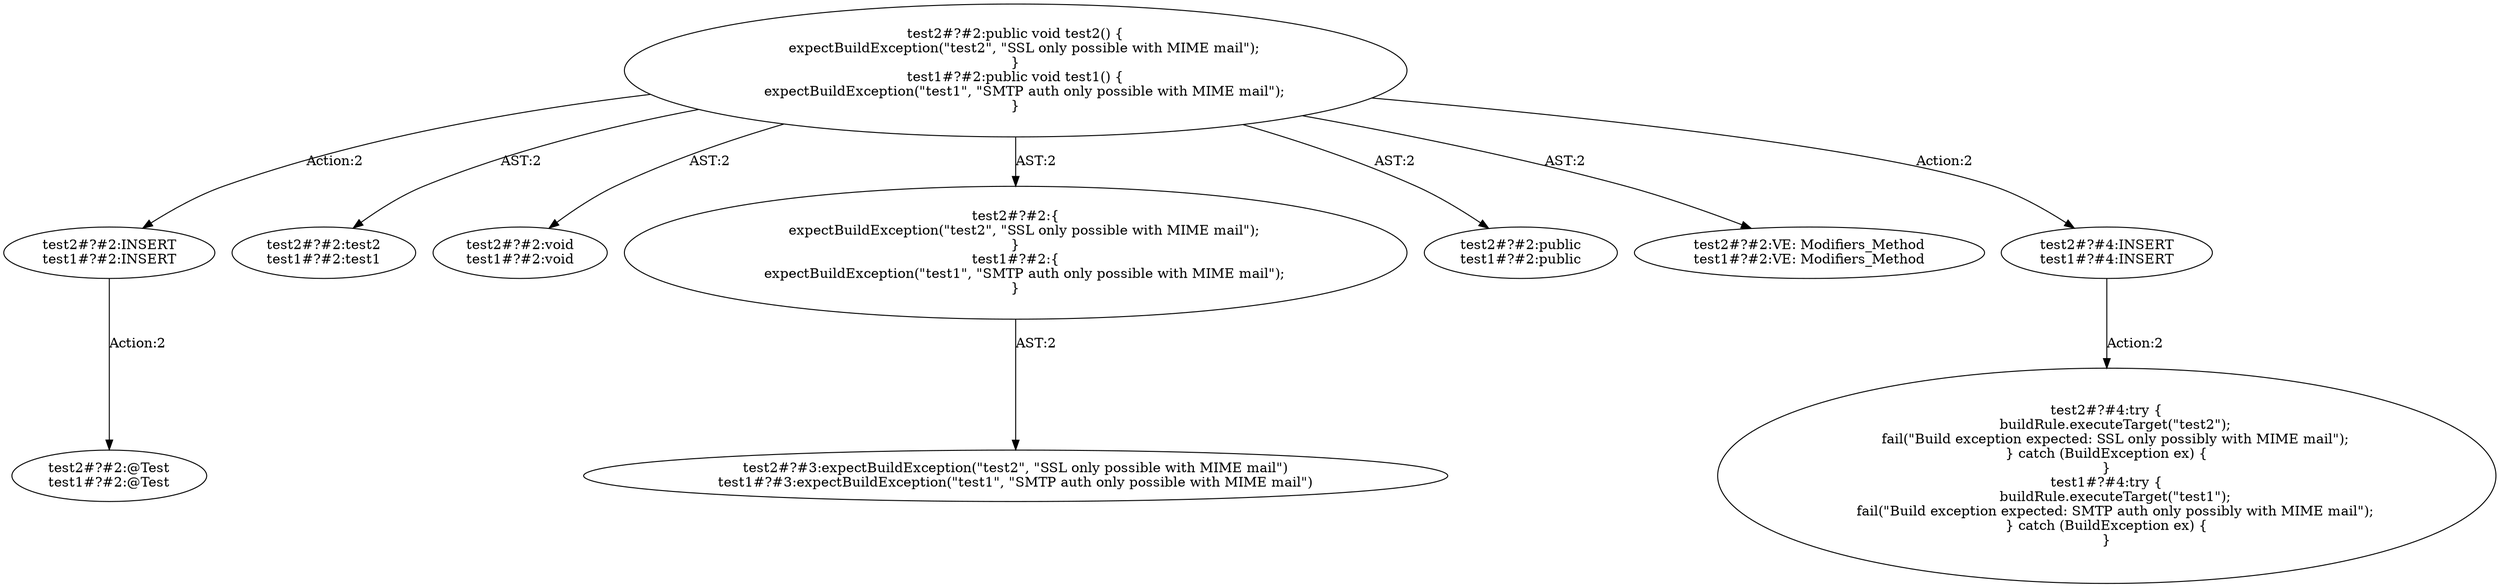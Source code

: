 digraph "Pattern" {
0 [label="test2#?#2:INSERT
test1#?#2:INSERT" shape=ellipse]
1 [label="test2#?#2:public void test2() \{
    expectBuildException(\"test2\", \"SSL only possible with MIME mail\");
\}
test1#?#2:public void test1() \{
    expectBuildException(\"test1\", \"SMTP auth only possible with MIME mail\");
\}" shape=ellipse]
2 [label="test2#?#2:test2
test1#?#2:test1" shape=ellipse]
3 [label="test2#?#2:void
test1#?#2:void" shape=ellipse]
4 [label="test2#?#2:\{
    expectBuildException(\"test2\", \"SSL only possible with MIME mail\");
\}
test1#?#2:\{
    expectBuildException(\"test1\", \"SMTP auth only possible with MIME mail\");
\}" shape=ellipse]
5 [label="test2#?#3:expectBuildException(\"test2\", \"SSL only possible with MIME mail\")
test1#?#3:expectBuildException(\"test1\", \"SMTP auth only possible with MIME mail\")" shape=ellipse]
6 [label="test2#?#2:public
test1#?#2:public" shape=ellipse]
7 [label="test2#?#2:VE: Modifiers_Method
test1#?#2:VE: Modifiers_Method" shape=ellipse]
8 [label="test2#?#4:INSERT
test1#?#4:INSERT" shape=ellipse]
9 [label="test2#?#4:try \{
    buildRule.executeTarget(\"test2\");
    fail(\"Build exception expected: SSL only possibly with MIME mail\");
\} catch (BuildException ex) \{
\}
test1#?#4:try \{
    buildRule.executeTarget(\"test1\");
    fail(\"Build exception expected: SMTP auth only possibly with MIME mail\");
\} catch (BuildException ex) \{
\}" shape=ellipse]
10 [label="test2#?#2:@Test
test1#?#2:@Test" shape=ellipse]
0 -> 10 [label="Action:2"];
1 -> 0 [label="Action:2"];
1 -> 2 [label="AST:2"];
1 -> 3 [label="AST:2"];
1 -> 4 [label="AST:2"];
1 -> 6 [label="AST:2"];
1 -> 7 [label="AST:2"];
1 -> 8 [label="Action:2"];
4 -> 5 [label="AST:2"];
8 -> 9 [label="Action:2"];
}